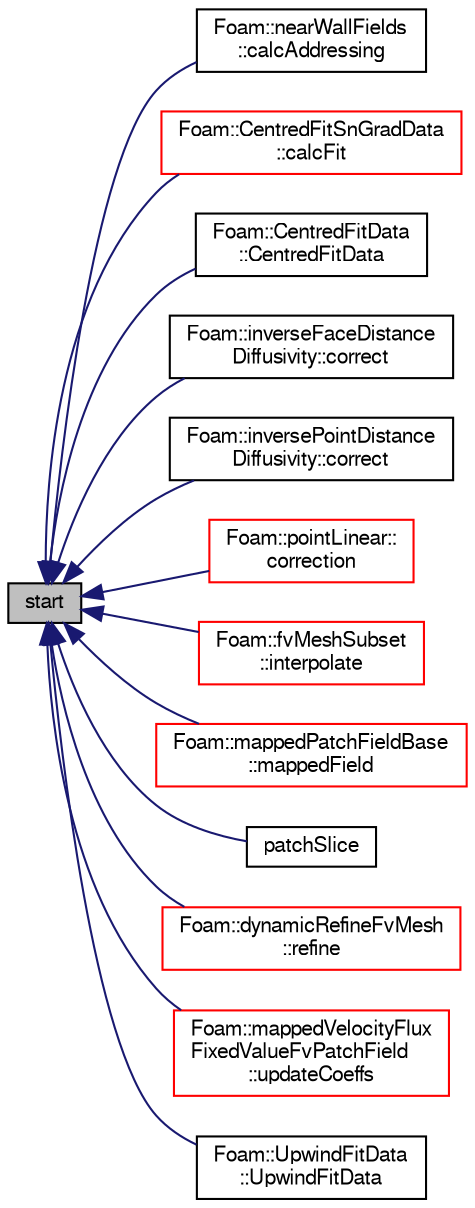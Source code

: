 digraph "start"
{
  bgcolor="transparent";
  edge [fontname="FreeSans",fontsize="10",labelfontname="FreeSans",labelfontsize="10"];
  node [fontname="FreeSans",fontsize="10",shape=record];
  rankdir="LR";
  Node333 [label="start",height=0.2,width=0.4,color="black", fillcolor="grey75", style="filled", fontcolor="black"];
  Node333 -> Node334 [dir="back",color="midnightblue",fontsize="10",style="solid",fontname="FreeSans"];
  Node334 [label="Foam::nearWallFields\l::calcAddressing",height=0.2,width=0.4,color="black",URL="$a28750.html#a7097a017d4eac4116d58a3cdbf507891",tooltip="Calculate addressing from cells back to patch faces. "];
  Node333 -> Node335 [dir="back",color="midnightblue",fontsize="10",style="solid",fontname="FreeSans"];
  Node335 [label="Foam::CentredFitSnGradData\l::calcFit",height=0.2,width=0.4,color="red",URL="$a22586.html#a84a3ebdcaaaad35b99dce0ecc7413d2d",tooltip="Calculate the fit for all the faces. "];
  Node333 -> Node340 [dir="back",color="midnightblue",fontsize="10",style="solid",fontname="FreeSans"];
  Node340 [label="Foam::CentredFitData\l::CentredFitData",height=0.2,width=0.4,color="black",URL="$a23142.html#a1b17e352fd95535726ddfb6e8bf0fdd5",tooltip="Construct from components. "];
  Node333 -> Node341 [dir="back",color="midnightblue",fontsize="10",style="solid",fontname="FreeSans"];
  Node341 [label="Foam::inverseFaceDistance\lDiffusivity::correct",height=0.2,width=0.4,color="black",URL="$a23362.html#a3ae44b28050c3aa494c1d8e18cf618c1",tooltip="Correct the motion diffusivity. "];
  Node333 -> Node342 [dir="back",color="midnightblue",fontsize="10",style="solid",fontname="FreeSans"];
  Node342 [label="Foam::inversePointDistance\lDiffusivity::correct",height=0.2,width=0.4,color="black",URL="$a23366.html#a3ae44b28050c3aa494c1d8e18cf618c1",tooltip="Correct the motion diffusivity. "];
  Node333 -> Node343 [dir="back",color="midnightblue",fontsize="10",style="solid",fontname="FreeSans"];
  Node343 [label="Foam::pointLinear::\lcorrection",height=0.2,width=0.4,color="red",URL="$a23226.html#a683d4cb418f39972bd3c928468a84681",tooltip="Return the explicit correction to the face-interpolate. "];
  Node333 -> Node345 [dir="back",color="midnightblue",fontsize="10",style="solid",fontname="FreeSans"];
  Node345 [label="Foam::fvMeshSubset\l::interpolate",height=0.2,width=0.4,color="red",URL="$a22790.html#ab2b56c3ad77bae1b74dcfcb148e29073",tooltip="Map volume field. "];
  Node333 -> Node368 [dir="back",color="midnightblue",fontsize="10",style="solid",fontname="FreeSans"];
  Node368 [label="Foam::mappedPatchFieldBase\l::mappedField",height=0.2,width=0.4,color="red",URL="$a22162.html#a64601fddebd792642d8cefb7b7cd93f9",tooltip="Map sampleField onto *this patch. "];
  Node333 -> Node370 [dir="back",color="midnightblue",fontsize="10",style="solid",fontname="FreeSans"];
  Node370 [label="patchSlice",height=0.2,width=0.4,color="black",URL="$a22870.html#abafaae120d11327175dacc1109283746",tooltip="Slice list to patch. "];
  Node333 -> Node371 [dir="back",color="midnightblue",fontsize="10",style="solid",fontname="FreeSans"];
  Node371 [label="Foam::dynamicRefineFvMesh\l::refine",height=0.2,width=0.4,color="red",URL="$a21370.html#a4cc059364e8fc86931758f25f0503d7e",tooltip="Refine cells. Update mesh and fields. "];
  Node333 -> Node376 [dir="back",color="midnightblue",fontsize="10",style="solid",fontname="FreeSans"];
  Node376 [label="Foam::mappedVelocityFlux\lFixedValueFvPatchField\l::updateCoeffs",height=0.2,width=0.4,color="red",URL="$a22182.html#a7e24eafac629d3733181cd942d4c902f",tooltip="Update the coefficients associated with the patch field. "];
  Node333 -> Node378 [dir="back",color="midnightblue",fontsize="10",style="solid",fontname="FreeSans"];
  Node378 [label="Foam::UpwindFitData\l::UpwindFitData",height=0.2,width=0.4,color="black",URL="$a23262.html#aec92bbdbd47e55d9bb09831be4b86a7c",tooltip="Construct from components. "];
}
